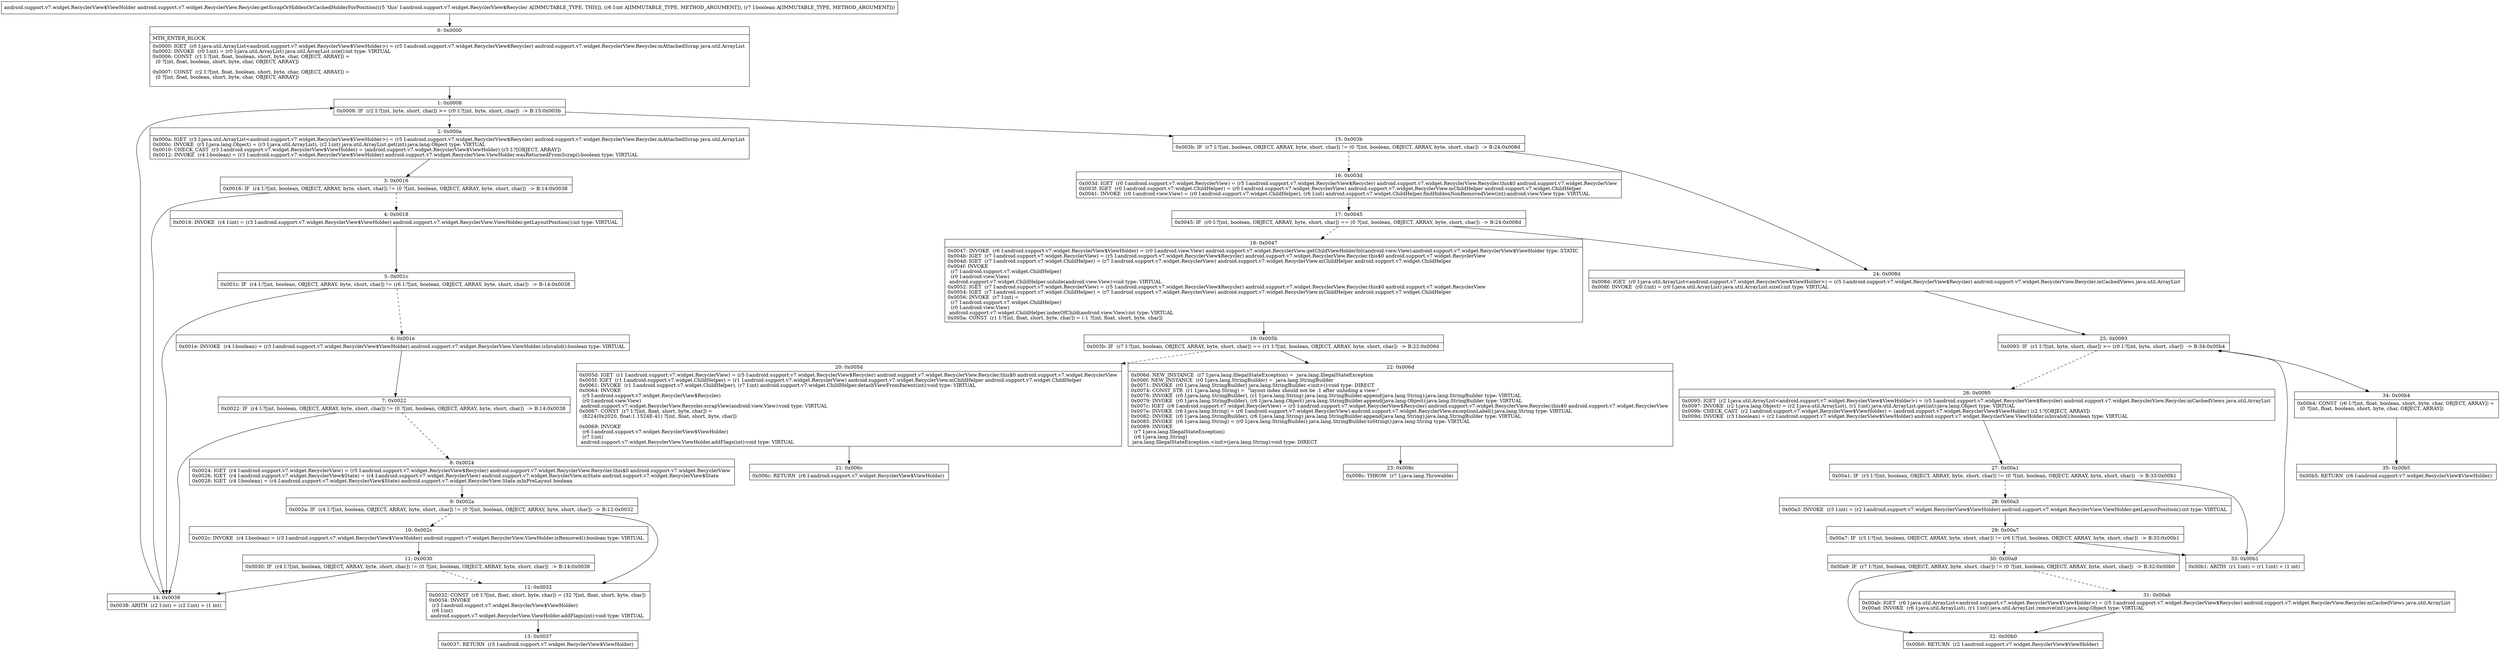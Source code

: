 digraph "CFG forandroid.support.v7.widget.RecyclerView.Recycler.getScrapOrHiddenOrCachedHolderForPosition(IZ)Landroid\/support\/v7\/widget\/RecyclerView$ViewHolder;" {
Node_0 [shape=record,label="{0\:\ 0x0000|MTH_ENTER_BLOCK\l|0x0000: IGET  (r0 I:java.util.ArrayList\<android.support.v7.widget.RecyclerView$ViewHolder\>) = (r5 I:android.support.v7.widget.RecyclerView$Recycler) android.support.v7.widget.RecyclerView.Recycler.mAttachedScrap java.util.ArrayList \l0x0002: INVOKE  (r0 I:int) = (r0 I:java.util.ArrayList) java.util.ArrayList.size():int type: VIRTUAL \l0x0006: CONST  (r1 I:?[int, float, boolean, short, byte, char, OBJECT, ARRAY]) = \l  (0 ?[int, float, boolean, short, byte, char, OBJECT, ARRAY])\l \l0x0007: CONST  (r2 I:?[int, float, boolean, short, byte, char, OBJECT, ARRAY]) = \l  (0 ?[int, float, boolean, short, byte, char, OBJECT, ARRAY])\l \l}"];
Node_1 [shape=record,label="{1\:\ 0x0008|0x0008: IF  (r2 I:?[int, byte, short, char]) \>= (r0 I:?[int, byte, short, char])  \-\> B:15:0x003b \l}"];
Node_2 [shape=record,label="{2\:\ 0x000a|0x000a: IGET  (r3 I:java.util.ArrayList\<android.support.v7.widget.RecyclerView$ViewHolder\>) = (r5 I:android.support.v7.widget.RecyclerView$Recycler) android.support.v7.widget.RecyclerView.Recycler.mAttachedScrap java.util.ArrayList \l0x000c: INVOKE  (r3 I:java.lang.Object) = (r3 I:java.util.ArrayList), (r2 I:int) java.util.ArrayList.get(int):java.lang.Object type: VIRTUAL \l0x0010: CHECK_CAST  (r3 I:android.support.v7.widget.RecyclerView$ViewHolder) = (android.support.v7.widget.RecyclerView$ViewHolder) (r3 I:?[OBJECT, ARRAY]) \l0x0012: INVOKE  (r4 I:boolean) = (r3 I:android.support.v7.widget.RecyclerView$ViewHolder) android.support.v7.widget.RecyclerView.ViewHolder.wasReturnedFromScrap():boolean type: VIRTUAL \l}"];
Node_3 [shape=record,label="{3\:\ 0x0016|0x0016: IF  (r4 I:?[int, boolean, OBJECT, ARRAY, byte, short, char]) != (0 ?[int, boolean, OBJECT, ARRAY, byte, short, char])  \-\> B:14:0x0038 \l}"];
Node_4 [shape=record,label="{4\:\ 0x0018|0x0018: INVOKE  (r4 I:int) = (r3 I:android.support.v7.widget.RecyclerView$ViewHolder) android.support.v7.widget.RecyclerView.ViewHolder.getLayoutPosition():int type: VIRTUAL \l}"];
Node_5 [shape=record,label="{5\:\ 0x001c|0x001c: IF  (r4 I:?[int, boolean, OBJECT, ARRAY, byte, short, char]) != (r6 I:?[int, boolean, OBJECT, ARRAY, byte, short, char])  \-\> B:14:0x0038 \l}"];
Node_6 [shape=record,label="{6\:\ 0x001e|0x001e: INVOKE  (r4 I:boolean) = (r3 I:android.support.v7.widget.RecyclerView$ViewHolder) android.support.v7.widget.RecyclerView.ViewHolder.isInvalid():boolean type: VIRTUAL \l}"];
Node_7 [shape=record,label="{7\:\ 0x0022|0x0022: IF  (r4 I:?[int, boolean, OBJECT, ARRAY, byte, short, char]) != (0 ?[int, boolean, OBJECT, ARRAY, byte, short, char])  \-\> B:14:0x0038 \l}"];
Node_8 [shape=record,label="{8\:\ 0x0024|0x0024: IGET  (r4 I:android.support.v7.widget.RecyclerView) = (r5 I:android.support.v7.widget.RecyclerView$Recycler) android.support.v7.widget.RecyclerView.Recycler.this$0 android.support.v7.widget.RecyclerView \l0x0026: IGET  (r4 I:android.support.v7.widget.RecyclerView$State) = (r4 I:android.support.v7.widget.RecyclerView) android.support.v7.widget.RecyclerView.mState android.support.v7.widget.RecyclerView$State \l0x0028: IGET  (r4 I:boolean) = (r4 I:android.support.v7.widget.RecyclerView$State) android.support.v7.widget.RecyclerView.State.mInPreLayout boolean \l}"];
Node_9 [shape=record,label="{9\:\ 0x002a|0x002a: IF  (r4 I:?[int, boolean, OBJECT, ARRAY, byte, short, char]) != (0 ?[int, boolean, OBJECT, ARRAY, byte, short, char])  \-\> B:12:0x0032 \l}"];
Node_10 [shape=record,label="{10\:\ 0x002c|0x002c: INVOKE  (r4 I:boolean) = (r3 I:android.support.v7.widget.RecyclerView$ViewHolder) android.support.v7.widget.RecyclerView.ViewHolder.isRemoved():boolean type: VIRTUAL \l}"];
Node_11 [shape=record,label="{11\:\ 0x0030|0x0030: IF  (r4 I:?[int, boolean, OBJECT, ARRAY, byte, short, char]) != (0 ?[int, boolean, OBJECT, ARRAY, byte, short, char])  \-\> B:14:0x0038 \l}"];
Node_12 [shape=record,label="{12\:\ 0x0032|0x0032: CONST  (r6 I:?[int, float, short, byte, char]) = (32 ?[int, float, short, byte, char]) \l0x0034: INVOKE  \l  (r3 I:android.support.v7.widget.RecyclerView$ViewHolder)\l  (r6 I:int)\l android.support.v7.widget.RecyclerView.ViewHolder.addFlags(int):void type: VIRTUAL \l}"];
Node_13 [shape=record,label="{13\:\ 0x0037|0x0037: RETURN  (r3 I:android.support.v7.widget.RecyclerView$ViewHolder) \l}"];
Node_14 [shape=record,label="{14\:\ 0x0038|0x0038: ARITH  (r2 I:int) = (r2 I:int) + (1 int) \l}"];
Node_15 [shape=record,label="{15\:\ 0x003b|0x003b: IF  (r7 I:?[int, boolean, OBJECT, ARRAY, byte, short, char]) != (0 ?[int, boolean, OBJECT, ARRAY, byte, short, char])  \-\> B:24:0x008d \l}"];
Node_16 [shape=record,label="{16\:\ 0x003d|0x003d: IGET  (r0 I:android.support.v7.widget.RecyclerView) = (r5 I:android.support.v7.widget.RecyclerView$Recycler) android.support.v7.widget.RecyclerView.Recycler.this$0 android.support.v7.widget.RecyclerView \l0x003f: IGET  (r0 I:android.support.v7.widget.ChildHelper) = (r0 I:android.support.v7.widget.RecyclerView) android.support.v7.widget.RecyclerView.mChildHelper android.support.v7.widget.ChildHelper \l0x0041: INVOKE  (r0 I:android.view.View) = (r0 I:android.support.v7.widget.ChildHelper), (r6 I:int) android.support.v7.widget.ChildHelper.findHiddenNonRemovedView(int):android.view.View type: VIRTUAL \l}"];
Node_17 [shape=record,label="{17\:\ 0x0045|0x0045: IF  (r0 I:?[int, boolean, OBJECT, ARRAY, byte, short, char]) == (0 ?[int, boolean, OBJECT, ARRAY, byte, short, char])  \-\> B:24:0x008d \l}"];
Node_18 [shape=record,label="{18\:\ 0x0047|0x0047: INVOKE  (r6 I:android.support.v7.widget.RecyclerView$ViewHolder) = (r0 I:android.view.View) android.support.v7.widget.RecyclerView.getChildViewHolderInt(android.view.View):android.support.v7.widget.RecyclerView$ViewHolder type: STATIC \l0x004b: IGET  (r7 I:android.support.v7.widget.RecyclerView) = (r5 I:android.support.v7.widget.RecyclerView$Recycler) android.support.v7.widget.RecyclerView.Recycler.this$0 android.support.v7.widget.RecyclerView \l0x004d: IGET  (r7 I:android.support.v7.widget.ChildHelper) = (r7 I:android.support.v7.widget.RecyclerView) android.support.v7.widget.RecyclerView.mChildHelper android.support.v7.widget.ChildHelper \l0x004f: INVOKE  \l  (r7 I:android.support.v7.widget.ChildHelper)\l  (r0 I:android.view.View)\l android.support.v7.widget.ChildHelper.unhide(android.view.View):void type: VIRTUAL \l0x0052: IGET  (r7 I:android.support.v7.widget.RecyclerView) = (r5 I:android.support.v7.widget.RecyclerView$Recycler) android.support.v7.widget.RecyclerView.Recycler.this$0 android.support.v7.widget.RecyclerView \l0x0054: IGET  (r7 I:android.support.v7.widget.ChildHelper) = (r7 I:android.support.v7.widget.RecyclerView) android.support.v7.widget.RecyclerView.mChildHelper android.support.v7.widget.ChildHelper \l0x0056: INVOKE  (r7 I:int) = \l  (r7 I:android.support.v7.widget.ChildHelper)\l  (r0 I:android.view.View)\l android.support.v7.widget.ChildHelper.indexOfChild(android.view.View):int type: VIRTUAL \l0x005a: CONST  (r1 I:?[int, float, short, byte, char]) = (\-1 ?[int, float, short, byte, char]) \l}"];
Node_19 [shape=record,label="{19\:\ 0x005b|0x005b: IF  (r7 I:?[int, boolean, OBJECT, ARRAY, byte, short, char]) == (r1 I:?[int, boolean, OBJECT, ARRAY, byte, short, char])  \-\> B:22:0x006d \l}"];
Node_20 [shape=record,label="{20\:\ 0x005d|0x005d: IGET  (r1 I:android.support.v7.widget.RecyclerView) = (r5 I:android.support.v7.widget.RecyclerView$Recycler) android.support.v7.widget.RecyclerView.Recycler.this$0 android.support.v7.widget.RecyclerView \l0x005f: IGET  (r1 I:android.support.v7.widget.ChildHelper) = (r1 I:android.support.v7.widget.RecyclerView) android.support.v7.widget.RecyclerView.mChildHelper android.support.v7.widget.ChildHelper \l0x0061: INVOKE  (r1 I:android.support.v7.widget.ChildHelper), (r7 I:int) android.support.v7.widget.ChildHelper.detachViewFromParent(int):void type: VIRTUAL \l0x0064: INVOKE  \l  (r5 I:android.support.v7.widget.RecyclerView$Recycler)\l  (r0 I:android.view.View)\l android.support.v7.widget.RecyclerView.Recycler.scrapView(android.view.View):void type: VIRTUAL \l0x0067: CONST  (r7 I:?[int, float, short, byte, char]) = \l  (8224(0x2020, float:1.1524E\-41) ?[int, float, short, byte, char])\l \l0x0069: INVOKE  \l  (r6 I:android.support.v7.widget.RecyclerView$ViewHolder)\l  (r7 I:int)\l android.support.v7.widget.RecyclerView.ViewHolder.addFlags(int):void type: VIRTUAL \l}"];
Node_21 [shape=record,label="{21\:\ 0x006c|0x006c: RETURN  (r6 I:android.support.v7.widget.RecyclerView$ViewHolder) \l}"];
Node_22 [shape=record,label="{22\:\ 0x006d|0x006d: NEW_INSTANCE  (r7 I:java.lang.IllegalStateException) =  java.lang.IllegalStateException \l0x006f: NEW_INSTANCE  (r0 I:java.lang.StringBuilder) =  java.lang.StringBuilder \l0x0071: INVOKE  (r0 I:java.lang.StringBuilder) java.lang.StringBuilder.\<init\>():void type: DIRECT \l0x0074: CONST_STR  (r1 I:java.lang.String) =  \"layout index should not be \-1 after unhiding a view:\" \l0x0076: INVOKE  (r0 I:java.lang.StringBuilder), (r1 I:java.lang.String) java.lang.StringBuilder.append(java.lang.String):java.lang.StringBuilder type: VIRTUAL \l0x0079: INVOKE  (r0 I:java.lang.StringBuilder), (r6 I:java.lang.Object) java.lang.StringBuilder.append(java.lang.Object):java.lang.StringBuilder type: VIRTUAL \l0x007c: IGET  (r6 I:android.support.v7.widget.RecyclerView) = (r5 I:android.support.v7.widget.RecyclerView$Recycler) android.support.v7.widget.RecyclerView.Recycler.this$0 android.support.v7.widget.RecyclerView \l0x007e: INVOKE  (r6 I:java.lang.String) = (r6 I:android.support.v7.widget.RecyclerView) android.support.v7.widget.RecyclerView.exceptionLabel():java.lang.String type: VIRTUAL \l0x0082: INVOKE  (r0 I:java.lang.StringBuilder), (r6 I:java.lang.String) java.lang.StringBuilder.append(java.lang.String):java.lang.StringBuilder type: VIRTUAL \l0x0085: INVOKE  (r6 I:java.lang.String) = (r0 I:java.lang.StringBuilder) java.lang.StringBuilder.toString():java.lang.String type: VIRTUAL \l0x0089: INVOKE  \l  (r7 I:java.lang.IllegalStateException)\l  (r6 I:java.lang.String)\l java.lang.IllegalStateException.\<init\>(java.lang.String):void type: DIRECT \l}"];
Node_23 [shape=record,label="{23\:\ 0x008c|0x008c: THROW  (r7 I:java.lang.Throwable) \l}"];
Node_24 [shape=record,label="{24\:\ 0x008d|0x008d: IGET  (r0 I:java.util.ArrayList\<android.support.v7.widget.RecyclerView$ViewHolder\>) = (r5 I:android.support.v7.widget.RecyclerView$Recycler) android.support.v7.widget.RecyclerView.Recycler.mCachedViews java.util.ArrayList \l0x008f: INVOKE  (r0 I:int) = (r0 I:java.util.ArrayList) java.util.ArrayList.size():int type: VIRTUAL \l}"];
Node_25 [shape=record,label="{25\:\ 0x0093|0x0093: IF  (r1 I:?[int, byte, short, char]) \>= (r0 I:?[int, byte, short, char])  \-\> B:34:0x00b4 \l}"];
Node_26 [shape=record,label="{26\:\ 0x0095|0x0095: IGET  (r2 I:java.util.ArrayList\<android.support.v7.widget.RecyclerView$ViewHolder\>) = (r5 I:android.support.v7.widget.RecyclerView$Recycler) android.support.v7.widget.RecyclerView.Recycler.mCachedViews java.util.ArrayList \l0x0097: INVOKE  (r2 I:java.lang.Object) = (r2 I:java.util.ArrayList), (r1 I:int) java.util.ArrayList.get(int):java.lang.Object type: VIRTUAL \l0x009b: CHECK_CAST  (r2 I:android.support.v7.widget.RecyclerView$ViewHolder) = (android.support.v7.widget.RecyclerView$ViewHolder) (r2 I:?[OBJECT, ARRAY]) \l0x009d: INVOKE  (r3 I:boolean) = (r2 I:android.support.v7.widget.RecyclerView$ViewHolder) android.support.v7.widget.RecyclerView.ViewHolder.isInvalid():boolean type: VIRTUAL \l}"];
Node_27 [shape=record,label="{27\:\ 0x00a1|0x00a1: IF  (r3 I:?[int, boolean, OBJECT, ARRAY, byte, short, char]) != (0 ?[int, boolean, OBJECT, ARRAY, byte, short, char])  \-\> B:33:0x00b1 \l}"];
Node_28 [shape=record,label="{28\:\ 0x00a3|0x00a3: INVOKE  (r3 I:int) = (r2 I:android.support.v7.widget.RecyclerView$ViewHolder) android.support.v7.widget.RecyclerView.ViewHolder.getLayoutPosition():int type: VIRTUAL \l}"];
Node_29 [shape=record,label="{29\:\ 0x00a7|0x00a7: IF  (r3 I:?[int, boolean, OBJECT, ARRAY, byte, short, char]) != (r6 I:?[int, boolean, OBJECT, ARRAY, byte, short, char])  \-\> B:33:0x00b1 \l}"];
Node_30 [shape=record,label="{30\:\ 0x00a9|0x00a9: IF  (r7 I:?[int, boolean, OBJECT, ARRAY, byte, short, char]) != (0 ?[int, boolean, OBJECT, ARRAY, byte, short, char])  \-\> B:32:0x00b0 \l}"];
Node_31 [shape=record,label="{31\:\ 0x00ab|0x00ab: IGET  (r6 I:java.util.ArrayList\<android.support.v7.widget.RecyclerView$ViewHolder\>) = (r5 I:android.support.v7.widget.RecyclerView$Recycler) android.support.v7.widget.RecyclerView.Recycler.mCachedViews java.util.ArrayList \l0x00ad: INVOKE  (r6 I:java.util.ArrayList), (r1 I:int) java.util.ArrayList.remove(int):java.lang.Object type: VIRTUAL \l}"];
Node_32 [shape=record,label="{32\:\ 0x00b0|0x00b0: RETURN  (r2 I:android.support.v7.widget.RecyclerView$ViewHolder) \l}"];
Node_33 [shape=record,label="{33\:\ 0x00b1|0x00b1: ARITH  (r1 I:int) = (r1 I:int) + (1 int) \l}"];
Node_34 [shape=record,label="{34\:\ 0x00b4|0x00b4: CONST  (r6 I:?[int, float, boolean, short, byte, char, OBJECT, ARRAY]) = \l  (0 ?[int, float, boolean, short, byte, char, OBJECT, ARRAY])\l \l}"];
Node_35 [shape=record,label="{35\:\ 0x00b5|0x00b5: RETURN  (r6 I:android.support.v7.widget.RecyclerView$ViewHolder) \l}"];
MethodNode[shape=record,label="{android.support.v7.widget.RecyclerView$ViewHolder android.support.v7.widget.RecyclerView.Recycler.getScrapOrHiddenOrCachedHolderForPosition((r5 'this' I:android.support.v7.widget.RecyclerView$Recycler A[IMMUTABLE_TYPE, THIS]), (r6 I:int A[IMMUTABLE_TYPE, METHOD_ARGUMENT]), (r7 I:boolean A[IMMUTABLE_TYPE, METHOD_ARGUMENT])) }"];
MethodNode -> Node_0;
Node_0 -> Node_1;
Node_1 -> Node_2[style=dashed];
Node_1 -> Node_15;
Node_2 -> Node_3;
Node_3 -> Node_4[style=dashed];
Node_3 -> Node_14;
Node_4 -> Node_5;
Node_5 -> Node_6[style=dashed];
Node_5 -> Node_14;
Node_6 -> Node_7;
Node_7 -> Node_8[style=dashed];
Node_7 -> Node_14;
Node_8 -> Node_9;
Node_9 -> Node_10[style=dashed];
Node_9 -> Node_12;
Node_10 -> Node_11;
Node_11 -> Node_12[style=dashed];
Node_11 -> Node_14;
Node_12 -> Node_13;
Node_14 -> Node_1;
Node_15 -> Node_16[style=dashed];
Node_15 -> Node_24;
Node_16 -> Node_17;
Node_17 -> Node_18[style=dashed];
Node_17 -> Node_24;
Node_18 -> Node_19;
Node_19 -> Node_20[style=dashed];
Node_19 -> Node_22;
Node_20 -> Node_21;
Node_22 -> Node_23;
Node_24 -> Node_25;
Node_25 -> Node_26[style=dashed];
Node_25 -> Node_34;
Node_26 -> Node_27;
Node_27 -> Node_28[style=dashed];
Node_27 -> Node_33;
Node_28 -> Node_29;
Node_29 -> Node_30[style=dashed];
Node_29 -> Node_33;
Node_30 -> Node_31[style=dashed];
Node_30 -> Node_32;
Node_31 -> Node_32;
Node_33 -> Node_25;
Node_34 -> Node_35;
}

